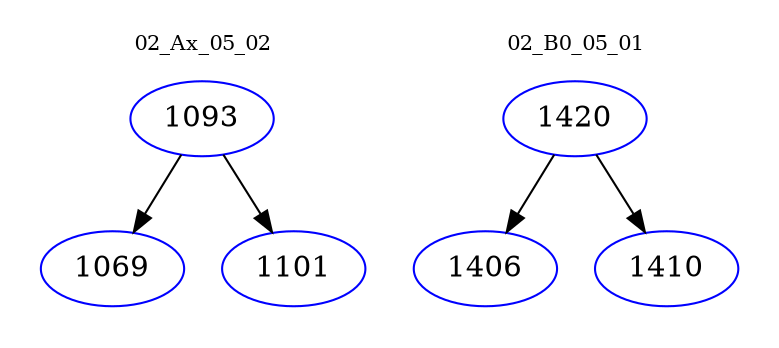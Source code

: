 digraph{
subgraph cluster_0 {
color = white
label = "02_Ax_05_02";
fontsize=10;
T0_1093 [label="1093", color="blue"]
T0_1093 -> T0_1069 [color="black"]
T0_1069 [label="1069", color="blue"]
T0_1093 -> T0_1101 [color="black"]
T0_1101 [label="1101", color="blue"]
}
subgraph cluster_1 {
color = white
label = "02_B0_05_01";
fontsize=10;
T1_1420 [label="1420", color="blue"]
T1_1420 -> T1_1406 [color="black"]
T1_1406 [label="1406", color="blue"]
T1_1420 -> T1_1410 [color="black"]
T1_1410 [label="1410", color="blue"]
}
}
